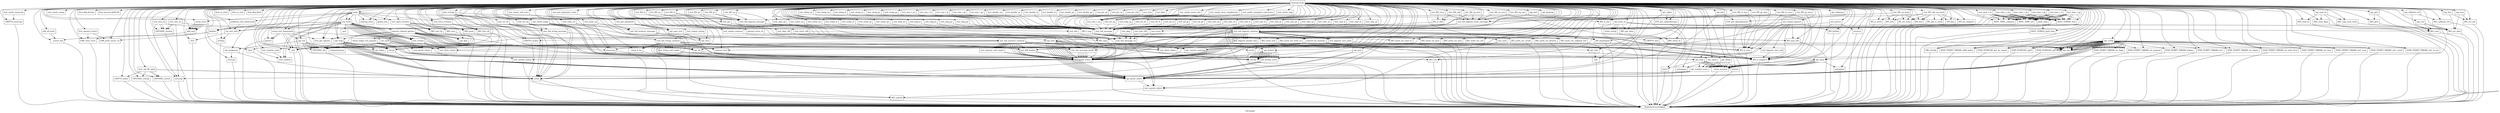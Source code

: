 digraph "Call graph" {
	label="Call graph";

	Node0x55c2e5351910 [shape=record,label="{external node}"];
	Node0x55c2e5351910 -> Node0x55c2e53a5f70;
	Node0x55c2e5351910 -> Node0x55c2e53cd000;
	Node0x55c2e5351910 -> Node0x55c2e53cd0a0;
	Node0x55c2e5351910 -> Node0x55c2e53cd140;
	Node0x55c2e5351910 -> Node0x55c2e53cd220;
	Node0x55c2e5351910 -> Node0x55c2e53cd300;
	Node0x55c2e5351910 -> Node0x55c2e53cd370;
	Node0x55c2e5351910 -> Node0x55c2e53cd420;
	Node0x55c2e5351910 -> Node0x55c2e53cd490;
	Node0x55c2e5351910 -> Node0x55c2e53cd560;
	Node0x55c2e5351910 -> Node0x55c2e53cd5d0;
	Node0x55c2e5351910 -> Node0x55c2e536e0b0;
	Node0x55c2e5351910 -> Node0x55c2e536caa0;
	Node0x55c2e5351910 -> Node0x55c2e536cb70;
	Node0x55c2e5351910 -> Node0x55c2e536cc10;
	Node0x55c2e5351910 -> Node0x55c2e536cc80;
	Node0x55c2e5351910 -> Node0x55c2e536ccf0;
	Node0x55c2e5351910 -> Node0x55c2e536cd20;
	Node0x55c2e5351910 -> Node0x55c2e536cf80;
	Node0x55c2e5351910 -> Node0x55c2e536d130;
	Node0x55c2e5351910 -> Node0x55c2e5345d90;
	Node0x55c2e5351910 -> Node0x55c2e5345e30;
	Node0x55c2e5351910 -> Node0x55c2e5345ed0;
	Node0x55c2e5351910 -> Node0x55c2e5345f70;
	Node0x55c2e5351910 -> Node0x55c2e55d9f60;
	Node0x55c2e5351910 -> Node0x55c2e55da000;
	Node0x55c2e5351910 -> Node0x55c2e55da0a0;
	Node0x55c2e5351910 -> Node0x55c2e55da110;
	Node0x55c2e5351910 -> Node0x55c2e55da2b0;
	Node0x55c2e5351910 -> Node0x55c2e55da180;
	Node0x55c2e5351910 -> Node0x55c2e55da350;
	Node0x55c2e5351910 -> Node0x55c2e55da3c0;
	Node0x55c2e5351910 -> Node0x55c2e55da460;
	Node0x55c2e5351910 -> Node0x55c2e55da510;
	Node0x55c2e5351910 -> Node0x55c2e55da720;
	Node0x55c2e5351910 -> Node0x55c2e55da750;
	Node0x55c2e5351910 -> Node0x55c2e55da800;
	Node0x55c2e5351910 -> Node0x55c2e55da980;
	Node0x55c2e5351910 -> Node0x55c2e55daa80;
	Node0x55c2e5351910 -> Node0x55c2e55dadf0;
	Node0x55c2e5351910 -> Node0x55c2e5391c50;
	Node0x55c2e5351910 -> Node0x55c2e5391d60;
	Node0x55c2e5351910 -> Node0x55c2e55dad50;
	Node0x55c2e5351910 -> Node0x55c2e5391d90;
	Node0x55c2e5351910 -> Node0x55c2e536cfb0;
	Node0x55c2e5351910 -> Node0x55c2e55da1b0;
	Node0x55c2e5351910 -> Node0x55c2e5346010;
	Node0x55c2e5351910 -> Node0x55c2e536d0d0;
	Node0x55c2e5351910 -> Node0x55c2e55dab20;
	Node0x55c2e5351910 -> Node0x55c2e536ce40;
	Node0x55c2e5351910 -> Node0x55c2e5391f70;
	Node0x55c2e5351910 -> Node0x55c2e5391fa0;
	Node0x55c2e5351910 -> Node0x55c2e5392140;
	Node0x55c2e5351910 -> Node0x55c2e5392220;
	Node0x55c2e5351910 -> Node0x55c2e5392250;
	Node0x55c2e5351910 -> Node0x55c2e53922c0;
	Node0x55c2e5351910 -> Node0x55c2e55dc210;
	Node0x55c2e5351910 -> Node0x55c2e55dc2b0;
	Node0x55c2e5351910 -> Node0x55c2e55dc430;
	Node0x55c2e5351910 -> Node0x55c2e55dc460;
	Node0x55c2e5351910 -> Node0x55c2e55dc5d0;
	Node0x55c2e5351910 -> Node0x55c2e55dc600;
	Node0x55c2e5351910 -> Node0x55c2e53cd1f0;
	Node0x55c2e5351910 -> Node0x55c2e55dc7d0;
	Node0x55c2e5351910 -> Node0x55c2e55dc870;
	Node0x55c2e5351910 -> Node0x55c2e5391390;
	Node0x55c2e5351910 -> Node0x55c2e5391430;
	Node0x55c2e5351910 -> Node0x55c2e53914d0;
	Node0x55c2e5351910 -> Node0x55c2e5391570;
	Node0x55c2e5351910 -> Node0x55c2e5391610;
	Node0x55c2e5351910 -> Node0x55c2e53916b0;
	Node0x55c2e5351910 -> Node0x55c2e5391750;
	Node0x55c2e5351910 -> Node0x55c2e53917f0;
	Node0x55c2e5351910 -> Node0x55c2e5391890;
	Node0x55c2e5351910 -> Node0x55c2e5391930;
	Node0x55c2e5351910 -> Node0x55c2e53919d0;
	Node0x55c2e5351910 -> Node0x55c2e5391a70;
	Node0x55c2e5351910 -> Node0x55c2e55dc8a0;
	Node0x55c2e5351910 -> Node0x55c2e55dc940;
	Node0x55c2e5351910 -> Node0x55c2e55dc9e0;
	Node0x55c2e5351910 -> Node0x55c2e55dca80;
	Node0x55c2e5351910 -> Node0x55c2e55dcb20;
	Node0x55c2e5351910 -> Node0x55c2e55dcbc0;
	Node0x55c2e5351910 -> Node0x55c2e55dcc60;
	Node0x55c2e5351910 -> Node0x55c2e55dcd00;
	Node0x55c2e5351910 -> Node0x55c2e55dcda0;
	Node0x55c2e5351910 -> Node0x55c2e53cd290;
	Node0x55c2e5351910 -> Node0x55c2e55dce70;
	Node0x55c2e5351910 -> Node0x55c2e55dcf10;
	Node0x55c2e5351910 -> Node0x55c2e55dcfb0;
	Node0x55c2e5351910 -> Node0x55c2e55dd050;
	Node0x55c2e5351910 -> Node0x55c2e55dd0f0;
	Node0x55c2e5351910 -> Node0x55c2e55dd190;
	Node0x55c2e5351910 -> Node0x55c2e55dd230;
	Node0x55c2e5351910 -> Node0x55c2e55dd2d0;
	Node0x55c2e5351910 -> Node0x55c2e55dd370;
	Node0x55c2e5351910 -> Node0x55c2e53abe50;
	Node0x55c2e5351910 -> Node0x55c2e53abef0;
	Node0x55c2e5351910 -> Node0x55c2e53cd110;
	Node0x55c2e5351910 -> Node0x55c2e53abfc0;
	Node0x55c2e5351910 -> Node0x55c2e53ac060;
	Node0x55c2e5351910 -> Node0x55c2e53ac100;
	Node0x55c2e5351910 -> Node0x55c2e53ac1a0;
	Node0x55c2e5351910 -> Node0x55c2e53ac240;
	Node0x55c2e5351910 -> Node0x55c2e53ac2e0;
	Node0x55c2e5351910 -> Node0x55c2e53ac380;
	Node0x55c2e5351910 -> Node0x55c2e53ac420;
	Node0x55c2e5351910 -> Node0x55c2e53ac4c0;
	Node0x55c2e5351910 -> Node0x55c2e53ac560;
	Node0x55c2e5351910 -> Node0x55c2e53ac600;
	Node0x55c2e5351910 -> Node0x55c2e53ac6a0;
	Node0x55c2e5351910 -> Node0x55c2e53ac740;
	Node0x55c2e5351910 -> Node0x55c2e53ac7e0;
	Node0x55c2e5351910 -> Node0x55c2e55da3f0;
	Node0x55c2e5351910 -> Node0x55c2e53ac8b0;
	Node0x55c2e5351910 -> Node0x55c2e53ac950;
	Node0x55c2e5351910 -> Node0x55c2e53ac9f0;
	Node0x55c2e5351910 -> Node0x55c2e53acbb0;
	Node0x55c2e5351910 -> Node0x55c2e53acbe0;
	Node0x55c2e5351910 -> Node0x55c2e53acd20;
	Node0x55c2e5351910 -> Node0x55c2e53acdc0;
	Node0x55c2e5351910 -> Node0x55c2e53acef0;
	Node0x55c2e5351910 -> Node0x55c2e536b500;
	Node0x55c2e5351910 -> Node0x55c2e53acf20;
	Node0x55c2e5351910 -> Node0x55c2e53ad100;
	Node0x55c2e5351910 -> Node0x55c2e53ad130;
	Node0x55c2e5351910 -> Node0x55c2e53ad230;
	Node0x55c2e5351910 -> Node0x55c2e53ad390;
	Node0x55c2e5351910 -> Node0x55c2e53ad400;
	Node0x55c2e5351910 -> Node0x55c2e53aae10;
	Node0x55c2e5351910 -> Node0x55c2e53aae40;
	Node0x55c2e5351910 -> Node0x55c2e53aaf00;
	Node0x55c2e5351910 -> Node0x55c2e53aafc0;
	Node0x55c2e5351910 -> Node0x55c2e53ab0c0;
	Node0x55c2e5351910 -> Node0x55c2e53ab240;
	Node0x55c2e5351910 -> Node0x55c2e53ab270;
	Node0x55c2e5351910 -> Node0x55c2e53ab2e0;
	Node0x55c2e5351910 -> Node0x55c2e53ab430;
	Node0x55c2e5351910 -> Node0x55c2e53ab4a0;
	Node0x55c2e5351910 -> Node0x55c2e53ab5f0;
	Node0x55c2e5351910 -> Node0x55c2e53ab660;
	Node0x55c2e5351910 -> Node0x55c2e53ab7f0;
	Node0x55c2e5351910 -> Node0x55c2e53ab890;
	Node0x55c2e5351910 -> Node0x55c2e53ab900;
	Node0x55c2e5351910 -> Node0x55c2e53ab9f0;
	Node0x55c2e5351910 -> Node0x55c2e53aba20;
	Node0x55c2e5351910 -> Node0x55c2e53abb20;
	Node0x55c2e5351910 -> Node0x55c2e53abbc0;
	Node0x55c2e5351910 -> Node0x55c2e53abb50;
	Node0x55c2e5351910 -> Node0x55c2e53abd50;
	Node0x55c2e5351910 -> Node0x55c2e53ad730;
	Node0x55c2e5351910 -> Node0x55c2e53ad7a0;
	Node0x55c2e5351910 -> Node0x55c2e53ad7d0;
	Node0x55c2e5351910 -> Node0x55c2e53ad880;
	Node0x55c2e5351910 -> Node0x55c2e53ada90;
	Node0x55c2e5351910 -> Node0x55c2e53adb00;
	Node0x55c2e5351910 -> Node0x55c2e53adb30;
	Node0x55c2e5351910 -> Node0x55c2e53add60;
	Node0x55c2e5351910 -> Node0x55c2e53ade30;
	Node0x55c2e5351910 -> Node0x55c2e53adf30;
	Node0x55c2e5351910 -> Node0x55c2e53adf60;
	Node0x55c2e5351910 -> Node0x55c2e53ae0e0;
	Node0x55c2e5351910 -> Node0x55c2e53ae260;
	Node0x55c2e5351910 -> Node0x55c2e53ae3e0;
	Node0x55c2e5351910 -> Node0x55c2e53ae560;
	Node0x55c2e5351910 -> Node0x55c2e53ae750;
	Node0x55c2e5351910 -> Node0x55c2e53ae7c0;
	Node0x55c2e5351910 -> Node0x55c2e536ceb0;
	Node0x55c2e5351910 -> Node0x55c2e5346670;
	Node0x55c2e5351910 -> Node0x55c2e53ae7f0;
	Node0x55c2e5351910 -> Node0x55c2e53ae9c0;
	Node0x55c2e5351910 -> Node0x55c2e53aea30;
	Node0x55c2e5351910 -> Node0x55c2e53aeb30;
	Node0x55c2e5351910 -> Node0x55c2e53aebd0;
	Node0x55c2e5351910 -> Node0x55c2e53aec40;
	Node0x55c2e5351910 -> Node0x55c2e53aed30;
	Node0x55c2e5351910 -> Node0x55c2e53468a0;
	Node0x55c2e5351910 -> Node0x55c2e53aed60;
	Node0x55c2e5351910 -> Node0x55c2e53f7920;
	Node0x55c2e5351910 -> Node0x55c2e53f7b10;
	Node0x55c2e5351910 -> Node0x55c2e53f7b80;
	Node0x55c2e5351910 -> Node0x55c2e53f7e00;
	Node0x55c2e5351910 -> Node0x55c2e53f7e30;
	Node0x55c2e5351910 -> Node0x55c2e53f8020;
	Node0x55c2e5351910 -> Node0x55c2e53f8050;
	Node0x55c2e5351910 -> Node0x55c2e53f8240;
	Node0x55c2e5351910 -> Node0x55c2e5346830;
	Node0x55c2e5351910 -> Node0x55c2e53f8270;
	Node0x55c2e5351910 -> Node0x55c2e53f8430;
	Node0x55c2e5351910 -> Node0x55c2e53f84a0;
	Node0x55c2e5351910 -> Node0x55c2e53f8510;
	Node0x55c2e5351910 -> Node0x55c2e53f8580;
	Node0x55c2e5351910 -> Node0x55c2e53f85f0;
	Node0x55c2e5351910 -> Node0x55c2e53f8a70;
	Node0x55c2e5351910 -> Node0x55c2e53f8ae0;
	Node0x55c2e5351910 -> Node0x55c2e53f8b50;
	Node0x55c2e5351910 -> Node0x55c2e53f8bc0;
	Node0x55c2e5351910 -> Node0x55c2e53f8c30;
	Node0x55c2e5351910 -> Node0x55c2e53f94b0;
	Node0x55c2e5351910 -> Node0x55c2e53f9520;
	Node0x55c2e5351910 -> Node0x55c2e53f9590;
	Node0x55c2e5351910 -> Node0x55c2e53f9600;
	Node0x55c2e5351910 -> Node0x55c2e5346710;
	Node0x55c2e5351910 -> Node0x55c2e53f9970;
	Node0x55c2e5351910 -> Node0x55c2e53f9900;
	Node0x55c2e5351910 -> Node0x55c2e53f9a50;
	Node0x55c2e5351910 -> Node0x55c2e53467c0;
	Node0x55c2e5351910 -> Node0x55c2e53f9b20;
	Node0x55c2e5351910 -> Node0x55c2e5391cc0;
	Node0x55c2e5351910 -> Node0x55c2e5391bb0;
	Node0x55c2e5351910 -> Node0x55c2e53466a0;
	Node0x55c2e5351910 -> Node0x55c2e55daaf0;
	Node0x55c2e5351910 -> Node0x55c2e53f9b80;
	Node0x55c2e5351910 -> Node0x55c2e53f9d10;
	Node0x55c2e5351910 -> Node0x55c2e53f9d80;
	Node0x55c2e5351910 -> Node0x55c2e55dadc0;
	Node0x55c2e5351910 -> Node0x55c2e53f9e80;
	Node0x55c2e5351910 -> Node0x55c2e55d9e40;
	Node0x55c2e5351910 -> Node0x55c2e53f9f20;
	Node0x55c2e5351910 -> Node0x55c2e5391e40;
	Node0x55c2e5351910 -> Node0x55c2e536d060;
	Node0x55c2e5351910 -> Node0x55c2e53fa020;
	Node0x55c2e5351910 -> Node0x55c2e55d9eb0;
	Node0x55c2e5351910 -> Node0x55c2e53fa120;
	Node0x55c2e5351910 -> Node0x55c2e53aca20;
	Node0x55c2e5351910 -> Node0x55c2e53fa4c0;
	Node0x55c2e5351910 -> Node0x55c2e53fa9c0;
	Node0x55c2e5351910 -> Node0x55c2e53ad2d0;
	Node0x55c2e5351910 -> Node0x55c2e53fab50;
	Node0x55c2e5351910 -> Node0x55c2e53facc0;
	Node0x55c2e5351910 -> Node0x55c2e53fb1b0;
	Node0x55c2e5351910 -> Node0x55c2e53ad4a0;
	Node0x55c2e5351910 -> Node0x55c2e53fb400;
	Node0x55c2e5351910 -> Node0x55c2e53fb470;
	Node0x55c2e5351910 -> Node0x55c2e53ad090;
	Node0x55c2e5351910 -> Node0x55c2e53fb6e0;
	Node0x55c2e5351910 -> Node0x55c2e55dab90;
	Node0x55c2e5351910 -> Node0x55c2e53f9c60;
	Node0x55c2e5351910 -> Node0x55c2e53fb880;
	Node0x55c2e5351910 -> Node0x55c2e5362ff0;
	Node0x55c2e5351910 -> Node0x55c2e5362c20;
	Node0x55c2e5351910 -> Node0x55c2e5363250;
	Node0x55c2e5351910 -> Node0x55c2e53fb8b0;
	Node0x55c2e5351910 -> Node0x55c2e5363440;
	Node0x55c2e5351910 -> Node0x55c2e5362d20;
	Node0x55c2e5351910 -> Node0x55c2e53634e0;
	Node0x55c2e5351910 -> Node0x55c2e5362d90;
	Node0x55c2e5351910 -> Node0x55c2e5363640;
	Node0x55c2e5351910 -> Node0x55c2e5362e00;
	Node0x55c2e5351910 -> Node0x55c2e53637c0;
	Node0x55c2e5351910 -> Node0x55c2e5362e70;
	Node0x55c2e5351910 -> Node0x55c2e53638d0;
	Node0x55c2e5351910 -> Node0x55c2e5362ee0;
	Node0x55c2e5351910 -> Node0x55c2e53639c0;
	Node0x55c2e5351910 -> Node0x55c2e5362f50;
	Node0x55c2e5351910 -> Node0x55c2e5363060;
	Node0x55c2e5351910 -> Node0x55c2e5363a60;
	Node0x55c2e5351910 -> Node0x55c2e5363090;
	Node0x55c2e5351910 -> Node0x55c2e5363860;
	Node0x55c2e5351910 -> Node0x55c2e5363580;
	Node0x55c2e5351910 -> Node0x55c2e53632f0;
	Node0x55c2e5351910 -> Node0x55c2e5363280;
	Node0x55c2e5351910 -> Node0x55c2e53633a0;
	Node0x55c2e5351910 -> Node0x55c2e5363100;
	Node0x55c2e5351910 -> Node0x55c2e5360cd0;
	Node0x55c2e53cd000 [shape=record,label="{test_sanity_null_zero}"];
	Node0x55c2e53cd000 -> Node0x55c2e536b500;
	Node0x55c2e53a5f70 [shape=record,label="{setup_tests}"];
	Node0x55c2e53a5f70 -> Node0x55c2e536e0b0;
	Node0x55c2e53a5f70 -> Node0x55c2e536e0b0;
	Node0x55c2e53a5f70 -> Node0x55c2e536e0b0;
	Node0x55c2e53a5f70 -> Node0x55c2e536e0b0;
	Node0x55c2e53a5f70 -> Node0x55c2e536e0b0;
	Node0x55c2e53a5f70 -> Node0x55c2e536e0b0;
	Node0x55c2e53a5f70 -> Node0x55c2e536e0b0;
	Node0x55c2e53cd0a0 [shape=record,label="{test_sanity_enum_size}"];
	Node0x55c2e53cd0a0 -> Node0x55c2e53cd110;
	Node0x55c2e53cd0a0 -> Node0x55c2e53cd110;
	Node0x55c2e53cd0a0 -> Node0x55c2e53cd110;
	Node0x55c2e53cd140 [shape=record,label="{test_sanity_twos_complement}"];
	Node0x55c2e53cd140 -> Node0x55c2e53cd1f0;
	Node0x55c2e53cd140 -> Node0x55c2e53cd290;
	Node0x55c2e536cc10 [shape=record,label="{subtest_level}"];
	Node0x55c2e536cc80 [shape=record,label="{setup_test_framework}"];
	Node0x55c2e536cc80 -> Node0x55c2e536ccf0;
	Node0x55c2e536cc80 -> Node0x55c2e536ccf0;
	Node0x55c2e536cc80 -> Node0x55c2e536cd20;
	Node0x55c2e536cc80 -> Node0x55c2e536cd20;
	Node0x55c2e536cc80 -> Node0x55c2e536cdd0;
	Node0x55c2e536cc80 -> Node0x55c2e536ce40;
	Node0x55c2e536cc80 -> Node0x55c2e536ceb0;
	Node0x55c2e536ccf0 [shape=record,label="{getenv}"];
	Node0x55c2e536ccf0 -> Node0x55c2e55dd8a0;
	Node0x55c2e536cd20 [shape=record,label="{atoi}"];
	Node0x55c2e536cd20 -> Node0x55c2e55dd8a0;
	Node0x55c2e536cdd0 [shape=record,label="{set_seed}"];
	Node0x55c2e536cdd0 -> Node0x55c2e536cf80;
	Node0x55c2e536cdd0 -> Node0x55c2e536cc10;
	Node0x55c2e536cdd0 -> Node0x55c2e536cfb0;
	Node0x55c2e536cdd0 -> Node0x55c2e536d060;
	Node0x55c2e536cdd0 -> Node0x55c2e536d0d0;
	Node0x55c2e536cf80 [shape=record,label="{time}"];
	Node0x55c2e536cf80 -> Node0x55c2e55dd8a0;
	Node0x55c2e536d130 [shape=record,label="{pulldown_test_framework}"];
	Node0x55c2e536d130 -> Node0x55c2e5345d90;
	Node0x55c2e5345d90 [shape=record,label="{set_test_title}"];
	Node0x55c2e5345d90 -> Node0x55c2e5345e30;
	Node0x55c2e5345d90 -> Node0x55c2e5345ed0;
	Node0x55c2e5345e30 [shape=record,label="{free}"];
	Node0x55c2e5345e30 -> Node0x55c2e55dd8a0;
	Node0x55c2e53ad230 [shape=record,label="{BN_cmp}"];
	Node0x55c2e53ad230 -> Node0x55c2e55dd8a0;
	Node0x55c2e53ad390 [shape=record,label="{test_BN_eq_zero}"];
	Node0x55c2e53ad390 -> Node0x55c2e53ad400;
	Node0x55c2e53ad390 -> Node0x55c2e53ad4a0;
	Node0x55c2e53ad400 [shape=record,label="{BN_is_zero}"];
	Node0x55c2e53ad400 -> Node0x55c2e55dd8a0;
	Node0x55c2e53aae10 [shape=record,label="{test_BN_ne}"];
	Node0x55c2e53aae10 -> Node0x55c2e53ad230;
	Node0x55c2e53aae10 -> Node0x55c2e53ad2d0;
	Node0x55c2e53aae40 [shape=record,label="{test_BN_ne_zero}"];
	Node0x55c2e53aae40 -> Node0x55c2e53ad400;
	Node0x55c2e53aae40 -> Node0x55c2e53ad4a0;
	Node0x55c2e53aaf00 [shape=record,label="{test_BN_gt}"];
	Node0x55c2e53aaf00 -> Node0x55c2e53ad230;
	Node0x55c2e53aaf00 -> Node0x55c2e53ad2d0;
	Node0x55c2e53aafc0 [shape=record,label="{test_BN_gt_zero}"];
	Node0x55c2e53aafc0 -> Node0x55c2e53ab0c0;
	Node0x55c2e53aafc0 -> Node0x55c2e53ad400;
	Node0x55c2e53aafc0 -> Node0x55c2e53ad4a0;
	Node0x55c2e53ab0c0 [shape=record,label="{BN_is_negative}"];
	Node0x55c2e53ab0c0 -> Node0x55c2e55dd8a0;
	Node0x55c2e53ab240 [shape=record,label="{test_BN_ge}"];
	Node0x55c2e53ab240 -> Node0x55c2e53ad230;
	Node0x55c2e53ab240 -> Node0x55c2e53ad2d0;
	Node0x55c2e53ad090 [shape=record,label="{test_fail_memory_message}"];
	Node0x55c2e53ad090 -> Node0x55c2e53fb6b0;
	Node0x55c2e53ad090 -> Node0x55c2e55da1b0;
	Node0x55c2e53fb6b0 [shape=record,label="{test_fail_memory_common}"];
	Node0x55c2e53fb6b0 -> Node0x55c2e5391f70;
	Node0x55c2e53fb6b0 -> Node0x55c2e53fb750;
	Node0x55c2e53fb6b0 -> Node0x55c2e53fa340;
	Node0x55c2e53fb6b0 -> Node0x55c2e53fb750;
	Node0x55c2e53fb6b0 -> Node0x55c2e53fb750;
	Node0x55c2e53fb6b0 -> Node0x55c2e53acf20;
	Node0x55c2e53fb6b0 -> Node0x55c2e53fa340;
	Node0x55c2e53fb6b0 -> Node0x55c2e53fb350;
	Node0x55c2e53fb6b0 -> Node0x55c2e53fb350;
	Node0x55c2e53fb6b0 -> Node0x55c2e55da1b0;
	Node0x55c2e53fb6b0 -> Node0x55c2e53fb750;
	Node0x55c2e53fb6b0 -> Node0x55c2e55da1b0;
	Node0x55c2e53fb6b0 -> Node0x55c2e53fb750;
	Node0x55c2e53fb6b0 -> Node0x55c2e55da1b0;
	Node0x55c2e53fb6b0 -> Node0x55c2e55da1b0;
	Node0x55c2e53fb6b0 -> Node0x55c2e55d9eb0;
	Node0x55c2e53fb750 [shape=record,label="{test_memory_null_empty}"];
	Node0x55c2e53fb750 -> Node0x55c2e55da1b0;
	Node0x55c2e53fb750 -> Node0x55c2e55da1b0;
	Node0x55c2e53fb6e0 [shape=record,label="{test_output_memory}"];
	Node0x55c2e53fb6e0 -> Node0x55c2e53fb6b0;
	Node0x55c2e55dab90 [shape=record,label="{global_init}"];
	Node0x55c2e53f9c60 [shape=record,label="{BIO_f_tap}"];
	Node0x55c2e53f9c60 -> Node0x55c2e53fb880;
	Node0x55c2e53f9c60 -> Node0x55c2e5362c20;
	Node0x55c2e53f9c60 -> Node0x55c2e53fb8b0;
	Node0x55c2e53f9c60 -> Node0x55c2e5362d20;
	Node0x55c2e53f9c60 -> Node0x55c2e5362d90;
	Node0x55c2e53f9c60 -> Node0x55c2e5362e00;
	Node0x55c2e53f9c60 -> Node0x55c2e5362e70;
	Node0x55c2e53f9c60 -> Node0x55c2e5362ee0;
	Node0x55c2e53f9c60 -> Node0x55c2e5362f50;
	Node0x55c2e53fb880 [shape=record,label="{BIO_meth_new}"];
	Node0x55c2e53fb880 -> Node0x55c2e55dd8a0;
	Node0x55c2e5362ff0 [shape=record,label="{tap_write_ex}"];
	Node0x55c2e5362ff0 -> Node0x55c2e5363060;
	Node0x55c2e5362ff0 -> Node0x55c2e5363100;
	Node0x55c2e5362ff0 -> Node0x55c2e5363090;
	Node0x55c2e5362ff0 -> Node0x55c2e536cc10;
	Node0x55c2e5362ff0 -> Node0x55c2e53631b0;
	Node0x55c2e5362ff0 -> Node0x55c2e53631b0;
	Node0x55c2e5362ff0 -> Node0x55c2e53631b0;
	Node0x55c2e5362ff0 -> Node0x55c2e5363090;
	Node0x55c2e5362c20 [shape=record,label="{BIO_meth_set_write_ex}"];
	Node0x55c2e5362c20 -> Node0x55c2e55dd8a0;
	Node0x55c2e5363250 [shape=record,label="{tap_read_ex}"];
	Node0x55c2e5363250 -> Node0x55c2e5363060;
	Node0x55c2e5363250 -> Node0x55c2e53632f0;
	Node0x55c2e5363250 -> Node0x55c2e5363280;
	Node0x55c2e5363250 -> Node0x55c2e53633a0;
	Node0x55c2e53fb8b0 [shape=record,label="{BIO_meth_set_read_ex}"];
	Node0x55c2e53fb8b0 -> Node0x55c2e55dd8a0;
	Node0x55c2e5363440 [shape=record,label="{tap_puts}"];
	Node0x55c2e5363440 -> Node0x55c2e55da3c0;
	Node0x55c2e5363440 -> Node0x55c2e5362ff0;
	Node0x55c2e5362d20 [shape=record,label="{BIO_meth_set_puts}"];
	Node0x55c2e5362d20 -> Node0x55c2e55dd8a0;
	Node0x55c2e53634e0 [shape=record,label="{tap_gets}"];
	Node0x55c2e53634e0 -> Node0x55c2e5363060;
	Node0x55c2e53634e0 -> Node0x55c2e5363580;
	Node0x55c2e5362d90 [shape=record,label="{BIO_meth_set_gets}"];
	Node0x55c2e5362d90 -> Node0x55c2e55dd8a0;
	Node0x55c2e5363640 [shape=record,label="{tap_ctrl}"];
	Node0x55c2e5363640 -> Node0x55c2e5363060;
	Node0x55c2e5363640 -> Node0x55c2e5363090;
	Node0x55c2e5363640 -> Node0x55c2e53fa020;
	Node0x55c2e5362e00 [shape=record,label="{BIO_meth_set_ctrl}"];
	Node0x55c2e5362e00 -> Node0x55c2e55dd8a0;
	Node0x55c2e53cd220 [shape=record,label="{test_sanity_sign}"];
	Node0x55c2e53cd220 -> Node0x55c2e53cd1f0;
	Node0x55c2e53cd220 -> Node0x55c2e53cd290;
	Node0x55c2e53cd300 [shape=record,label="{test_sanity_unsigned_conversion}"];
	Node0x55c2e53cd300 -> Node0x55c2e53cd1f0;
	Node0x55c2e53cd300 -> Node0x55c2e53cd290;
	Node0x55c2e53cd370 [shape=record,label="{test_sanity_range}"];
	Node0x55c2e53cd420 [shape=record,label="{test_sanity_memcmp}"];
	Node0x55c2e53cd420 -> Node0x55c2e53cd490;
	Node0x55c2e53cd490 [shape=record,label="{CRYPTO_memcmp}"];
	Node0x55c2e53cd490 -> Node0x55c2e55dd8a0;
	Node0x55c2e53cd560 [shape=record,label="{llvm.dbg.declare}"];
	Node0x55c2e53cd5d0 [shape=record,label="{llvm.memset.p0i8.i64}"];
	Node0x55c2e536e0b0 [shape=record,label="{add_test}"];
	Node0x55c2e536e0b0 -> Node0x55c2e536caa0;
	Node0x55c2e5346110 [shape=record,label="{test_verdict}"];
	Node0x55c2e5346110 -> Node0x55c2e536d060;
	Node0x55c2e5346110 -> Node0x55c2e55d9eb0;
	Node0x55c2e5346110 -> Node0x55c2e536cfb0;
	Node0x55c2e5346110 -> Node0x55c2e55d9e40;
	Node0x55c2e5346110 -> Node0x55c2e536cfb0;
	Node0x55c2e5346110 -> Node0x55c2e536cfb0;
	Node0x55c2e5346110 -> Node0x55c2e536d060;
	Node0x55c2e536caa0 [shape=record,label="{__assert_fail}"];
	Node0x55c2e536caa0 -> Node0x55c2e55dd8a0;
	Node0x55c2e536cb70 [shape=record,label="{add_all_tests}"];
	Node0x55c2e536cb70 -> Node0x55c2e536caa0;
	Node0x55c2e53ac100 [shape=record,label="{test_size_t_le}"];
	Node0x55c2e53ac100 -> Node0x55c2e55dc670;
	Node0x55c2e53ac1a0 [shape=record,label="{test_size_t_gt}"];
	Node0x55c2e53ac1a0 -> Node0x55c2e55dc670;
	Node0x55c2e53ac240 [shape=record,label="{test_size_t_ge}"];
	Node0x55c2e53ac240 -> Node0x55c2e55dc670;
	Node0x55c2e53ac2e0 [shape=record,label="{test_double_eq}"];
	Node0x55c2e53ac2e0 -> Node0x55c2e55dc670;
	Node0x55c2e53ac380 [shape=record,label="{test_double_ne}"];
	Node0x55c2e53ac380 -> Node0x55c2e55dc670;
	Node0x55c2e53ac420 [shape=record,label="{test_double_lt}"];
	Node0x55c2e53ac420 -> Node0x55c2e55dc670;
	Node0x55c2e53ac4c0 [shape=record,label="{test_double_le}"];
	Node0x55c2e53ac4c0 -> Node0x55c2e55dc670;
	Node0x55c2e53ac560 [shape=record,label="{test_double_gt}"];
	Node0x55c2e53ac560 -> Node0x55c2e55dc670;
	Node0x55c2e53ac600 [shape=record,label="{test_double_ge}"];
	Node0x55c2e53ac600 -> Node0x55c2e55dc670;
	Node0x55c2e53ac6a0 [shape=record,label="{test_ptr_eq}"];
	Node0x55c2e53ac6a0 -> Node0x55c2e55dc670;
	Node0x55c2e53ac740 [shape=record,label="{test_ptr_ne}"];
	Node0x55c2e53ac740 -> Node0x55c2e55dc670;
	Node0x55c2e53ac7e0 [shape=record,label="{test_ptr_null}"];
	Node0x55c2e53ac7e0 -> Node0x55c2e55dc670;
	Node0x55c2e55da3f0 [shape=record,label="{test_ptr}"];
	Node0x55c2e55da3f0 -> Node0x55c2e55dc670;
	Node0x55c2e53ac8b0 [shape=record,label="{test_true}"];
	Node0x55c2e53ac8b0 -> Node0x55c2e55dc670;
	Node0x55c2e53ac950 [shape=record,label="{test_false}"];
	Node0x55c2e53ac950 -> Node0x55c2e55dc670;
	Node0x55c2e53ac9f0 [shape=record,label="{test_str_eq}"];
	Node0x55c2e53ac9f0 -> Node0x55c2e55da180;
	Node0x55c2e53ac9f0 -> Node0x55c2e55da3c0;
	Node0x55c2e53ac9f0 -> Node0x55c2e55da3c0;
	Node0x55c2e53ac9f0 -> Node0x55c2e53aca20;
	Node0x55c2e53acbb0 [shape=record,label="{test_str_ne}"];
	Node0x55c2e53acbb0 -> Node0x55c2e55da180;
	Node0x55c2e53acbb0 -> Node0x55c2e55da3c0;
	Node0x55c2e53acbb0 -> Node0x55c2e55da3c0;
	Node0x55c2e53acbb0 -> Node0x55c2e53aca20;
	Node0x55c2e53fa340 [shape=record,label="{test_diff_header}"];
	Node0x55c2e53fa340 -> Node0x55c2e55da1b0;
	Node0x55c2e53fa340 -> Node0x55c2e55da1b0;
	Node0x55c2e53fa4c0 [shape=record,label="{__ctype_b_loc}"];
	Node0x55c2e53fa4c0 -> Node0x55c2e55dd8a0;
	Node0x55c2e53fa9c0 [shape=record,label="{test_output_string}"];
	Node0x55c2e53fa9c0 -> Node0x55c2e53fa1c0;
	Node0x55c2e53ad2d0 [shape=record,label="{test_fail_bignum_message}"];
	Node0x55c2e53ad2d0 -> Node0x55c2e53faa60;
	Node0x55c2e53ad2d0 -> Node0x55c2e55da1b0;
	Node0x55c2e53faa60 [shape=record,label="{test_fail_bignum_common}"];
	Node0x55c2e53faa60 -> Node0x55c2e5391f70;
	Node0x55c2e53faa60 -> Node0x55c2e53fab50;
	Node0x55c2e53faa60 -> Node0x55c2e53ab0c0;
	Node0x55c2e53faa60 -> Node0x55c2e53fab50;
	Node0x55c2e53faa60 -> Node0x55c2e53ab0c0;
	Node0x55c2e53faa60 -> Node0x55c2e53faa90;
	Node0x55c2e53faa60 -> Node0x55c2e53fac50;
	Node0x55c2e53faa60 -> Node0x55c2e53fa340;
	Node0x55c2e53faa60 -> Node0x55c2e53faa90;
	Node0x55c2e53faa60 -> Node0x55c2e53fac50;
	Node0x55c2e53faa60 -> Node0x55c2e53fac50;
	Node0x55c2e53faa60 -> Node0x55c2e53ad230;
	Node0x55c2e53faa60 -> Node0x55c2e53fa340;
	Node0x55c2e53faa60 -> Node0x55c2e53faa90;
	Node0x55c2e53faa60 -> Node0x55c2e55da460;
	Node0x55c2e53faa60 -> Node0x55c2e55da1b0;
	Node0x55c2e53faa60 -> Node0x55c2e53facc0;
	Node0x55c2e53faa60 -> Node0x55c2e53facc0;
	Node0x55c2e53faa60 -> Node0x55c2e53fb140;
	Node0x55c2e53faa60 -> Node0x55c2e53fb140;
	Node0x55c2e53faa60 -> Node0x55c2e55da1b0;
	Node0x55c2e53faa60 -> Node0x55c2e55da1b0;
	Node0x55c2e53faa60 -> Node0x55c2e55da1b0;
	Node0x55c2e53faa60 -> Node0x55c2e55da1b0;
	Node0x55c2e53faa60 -> Node0x55c2e55da1b0;
	Node0x55c2e53faa60 -> Node0x55c2e55da1b0;
	Node0x55c2e53faa60 -> Node0x55c2e55d9eb0;
	Node0x55c2e53faa60 -> Node0x55c2e53fb1b0;
	Node0x55c2e53fab50 [shape=record,label="{BN_num_bits}"];
	Node0x55c2e53fab50 -> Node0x55c2e55dd8a0;
	Node0x55c2e53faa90 [shape=record,label="{test_bignum_header_line}"];
	Node0x55c2e53faa90 -> Node0x55c2e55da1b0;
	Node0x55c2e53fac50 [shape=record,label="{test_bignum_zero_print}"];
	Node0x55c2e53fac50 -> Node0x55c2e53fb280;
	Node0x55c2e53fac50 -> Node0x55c2e55da1b0;
	Node0x55c2e53facc0 [shape=record,label="{BN_bn2binpad}"];
	Node0x55c2e53facc0 -> Node0x55c2e55dd8a0;
	Node0x55c2e53fb140 [shape=record,label="{convert_bn_memory}"];
	Node0x55c2e53fb140 -> Node0x55c2e53ad400;
	Node0x55c2e53fb140 -> Node0x55c2e53fb350;
	Node0x55c2e53fb140 -> Node0x55c2e53ab0c0;
	Node0x55c2e53fb140 -> Node0x55c2e53ab0c0;
	Node0x55c2e53fb140 -> Node0x55c2e53ab0c0;
	Node0x55c2e53fb140 -> Node0x55c2e55da3c0;
	Node0x55c2e53fb140 -> Node0x55c2e55da510;
	Node0x55c2e53fb1b0 [shape=record,label="{CRYPTO_free}"];
	Node0x55c2e53fb1b0 -> Node0x55c2e55dd8a0;
	Node0x55c2e53fb350 [shape=record,label="{hex_convert_memory}"];
	Node0x55c2e53fb280 [shape=record,label="{test_bignum_zero_null}"];
	Node0x55c2e53fb280 -> Node0x55c2e53ab0c0;
	Node0x55c2e53ad4a0 [shape=record,label="{test_fail_bignum_mono_message}"];
	Node0x55c2e53ad4a0 -> Node0x55c2e53faa60;
	Node0x55c2e53ad4a0 -> Node0x55c2e55da1b0;
	Node0x55c2e53fb400 [shape=record,label="{test_output_bignum}"];
	Node0x55c2e53fb400 -> Node0x55c2e53ad400;
	Node0x55c2e53fb400 -> Node0x55c2e53fb280;
	Node0x55c2e53fb400 -> Node0x55c2e55da1b0;
	Node0x55c2e53fb400 -> Node0x55c2e53fab50;
	Node0x55c2e53fb400 -> Node0x55c2e53fb470;
	Node0x55c2e53fb400 -> Node0x55c2e53fb350;
	Node0x55c2e53fb400 -> Node0x55c2e53ab0c0;
	Node0x55c2e53fb400 -> Node0x55c2e55da1b0;
	Node0x55c2e53fb400 -> Node0x55c2e53faa60;
	Node0x55c2e53fb470 [shape=record,label="{BN_bn2bin}"];
	Node0x55c2e53fb470 -> Node0x55c2e55dd8a0;
	Node0x55c2e5345ed0 [shape=record,label="{strdup}"];
	Node0x55c2e5345ed0 -> Node0x55c2e55dd8a0;
	Node0x55c2e5345f70 [shape=record,label="{run_tests}"];
	Node0x55c2e5345f70 -> Node0x55c2e5345fe0;
	Node0x55c2e5345f70 -> Node0x55c2e536cfb0;
	Node0x55c2e5345f70 -> Node0x55c2e536cfb0;
	Node0x55c2e5345f70 -> Node0x55c2e536cfb0;
	Node0x55c2e5345f70 -> Node0x55c2e536d060;
	Node0x55c2e5345f70 -> Node0x55c2e5346010;
	Node0x55c2e5345f70 -> Node0x55c2e536cfb0;
	Node0x55c2e5345f70 -> Node0x55c2e536cfb0;
	Node0x55c2e5345f70 -> Node0x55c2e536d060;
	Node0x55c2e5345f70 -> Node0x55c2e5345d90;
	Node0x55c2e5345f70 -> Node0x55c2e55dd8a0;
	Node0x55c2e5345f70 -> Node0x55c2e5346110;
	Node0x55c2e5345f70 -> Node0x55c2e5346180;
	Node0x55c2e5345f70 -> Node0x55c2e536cfb0;
	Node0x55c2e5345f70 -> Node0x55c2e536cfb0;
	Node0x55c2e5345f70 -> Node0x55c2e536d060;
	Node0x55c2e5345f70 -> Node0x55c2e5346010;
	Node0x55c2e5345f70 -> Node0x55c2e5346600;
	Node0x55c2e5345f70 -> Node0x55c2e5345d90;
	Node0x55c2e5345f70 -> Node0x55c2e55dd8a0;
	Node0x55c2e5345f70 -> Node0x55c2e5346180;
	Node0x55c2e5345f70 -> Node0x55c2e5346110;
	Node0x55c2e5345f70 -> Node0x55c2e5346110;
	Node0x55c2e5345f70 -> Node0x55c2e5346110;
	Node0x55c2e5345fe0 [shape=record,label="{process_shared_options}"];
	Node0x55c2e5345fe0 -> Node0x55c2e5346670;
	Node0x55c2e5345fe0 -> Node0x55c2e5346710;
	Node0x55c2e5345fe0 -> Node0x55c2e536ce40;
	Node0x55c2e5345fe0 -> Node0x55c2e53466a0;
	Node0x55c2e5345fe0 -> Node0x55c2e53467c0;
	Node0x55c2e5345fe0 -> Node0x55c2e5346830;
	Node0x55c2e5345fe0 -> Node0x55c2e53467c0;
	Node0x55c2e5345fe0 -> Node0x55c2e5346830;
	Node0x55c2e5345fe0 -> Node0x55c2e53468a0;
	Node0x55c2e5345fe0 -> Node0x55c2e5346830;
	Node0x55c2e5345fe0 -> Node0x55c2e53468a0;
	Node0x55c2e5345fe0 -> Node0x55c2e5346830;
	Node0x55c2e5345fe0 -> Node0x55c2e53468a0;
	Node0x55c2e5345fe0 -> Node0x55c2e536cdd0;
	Node0x55c2e5345fe0 -> Node0x55c2e55d9e10;
	Node0x55c2e5346180 [shape=record,label="{finalize}"];
	Node0x55c2e5346180 -> Node0x55c2e55d9f60;
	Node0x55c2e5346180 -> Node0x55c2e55da000;
	Node0x55c2e5346600 [shape=record,label="{gcd}"];
	Node0x55c2e55d9f60 [shape=record,label="{ERR_clear_error}"];
	Node0x55c2e55d9f60 -> Node0x55c2e55dd8a0;
	Node0x55c2e55da000 [shape=record,label="{ERR_print_errors_cb}"];
	Node0x55c2e55da000 -> Node0x55c2e55dd8a0;
	Node0x55c2e55da0a0 [shape=record,label="{llvm.va_start}"];
	Node0x55c2e55da110 [shape=record,label="{llvm.va_end}"];
	Node0x55c2e55d9e10 [shape=record,label="{check_single_test_params}"];
	Node0x55c2e55d9e10 -> Node0x55c2e55da180;
	Node0x55c2e55d9e10 -> Node0x55c2e536cd20;
	Node0x55c2e55d9e10 -> Node0x55c2e55da1b0;
	Node0x55c2e55d9e10 -> Node0x55c2e55da1b0;
	Node0x55c2e55d9e10 -> Node0x55c2e55da1b0;
	Node0x55c2e55da2b0 [shape=record,label="{llvm.dbg.label}"];
	Node0x55c2e55da180 [shape=record,label="{strcmp}"];
	Node0x55c2e55da180 -> Node0x55c2e55dd8a0;
	Node0x55c2e55da350 [shape=record,label="{glue_strings}"];
	Node0x55c2e55da350 -> Node0x55c2e55da3c0;
	Node0x55c2e55da350 -> Node0x55c2e55da460;
	Node0x55c2e55da350 -> Node0x55c2e55da3f0;
	Node0x55c2e55da350 -> Node0x55c2e55da510;
	Node0x55c2e55da350 -> Node0x55c2e55da3c0;
	Node0x55c2e55da3c0 [shape=record,label="{strlen}"];
	Node0x55c2e55da3c0 -> Node0x55c2e55dd8a0;
	Node0x55c2e55da460 [shape=record,label="{CRYPTO_malloc}"];
	Node0x55c2e55da460 -> Node0x55c2e55dd8a0;
	Node0x55c2e55da510 [shape=record,label="{strcpy}"];
	Node0x55c2e55da510 -> Node0x55c2e55dd8a0;
	Node0x55c2e55da720 [shape=record,label="{test_mk_file_path}"];
	Node0x55c2e55da720 -> Node0x55c2e55da3c0;
	Node0x55c2e55da720 -> Node0x55c2e55da3c0;
	Node0x55c2e55da720 -> Node0x55c2e55da3c0;
	Node0x55c2e55da720 -> Node0x55c2e55da750;
	Node0x55c2e55da720 -> Node0x55c2e55da800;
	Node0x55c2e55da720 -> Node0x55c2e55da980;
	Node0x55c2e55da720 -> Node0x55c2e55da980;
	Node0x55c2e55da750 [shape=record,label="{CRYPTO_zalloc}"];
	Node0x55c2e55da750 -> Node0x55c2e55dd8a0;
	Node0x55c2e55da800 [shape=record,label="{OPENSSL_strlcpy}"];
	Node0x55c2e55da800 -> Node0x55c2e55dd8a0;
	Node0x55c2e55da980 [shape=record,label="{OPENSSL_strlcat}"];
	Node0x55c2e55da980 -> Node0x55c2e55dd8a0;
	Node0x55c2e55daa80 [shape=record,label="{main}"];
	Node0x55c2e55daa80 -> Node0x55c2e55daaf0;
	Node0x55c2e55daa80 -> Node0x55c2e55dab90;
	Node0x55c2e55daa80 -> Node0x55c2e55da1b0;
	Node0x55c2e55daa80 -> Node0x55c2e536cc80;
	Node0x55c2e55daa80 -> Node0x55c2e53a5f70;
	Node0x55c2e55daa80 -> Node0x55c2e5345f70;
	Node0x55c2e55daa80 -> Node0x55c2e55dab20;
	Node0x55c2e55daa80 -> Node0x55c2e55dad50;
	Node0x55c2e55daa80 -> Node0x55c2e536ce40;
	Node0x55c2e55daa80 -> Node0x55c2e53466a0;
	Node0x55c2e55daa80 -> Node0x55c2e536d130;
	Node0x55c2e55daa80 -> Node0x55c2e55dadc0;
	Node0x55c2e55dadf0 [shape=record,label="{test_get_argument_count}"];
	Node0x55c2e55dadf0 -> Node0x55c2e5391bb0;
	Node0x55c2e5391c50 [shape=record,label="{test_get_argument}"];
	Node0x55c2e5391c50 -> Node0x55c2e5391cc0;
	Node0x55c2e5391c50 -> Node0x55c2e5391d60;
	Node0x55c2e5391c50 -> Node0x55c2e5391bb0;
	Node0x55c2e5391d60 [shape=record,label="{OPENSSL_die}"];
	Node0x55c2e5391d60 -> Node0x55c2e55dd8a0;
	Node0x55c2e55dcf10 [shape=record,label="{test_long_lt}"];
	Node0x55c2e55dcf10 -> Node0x55c2e55dc670;
	Node0x55c2e55dcfb0 [shape=record,label="{test_long_le}"];
	Node0x55c2e55dcfb0 -> Node0x55c2e55dc670;
	Node0x55c2e55dd050 [shape=record,label="{test_long_gt}"];
	Node0x55c2e55dd050 -> Node0x55c2e55dc670;
	Node0x55c2e55dd0f0 [shape=record,label="{test_long_ge}"];
	Node0x55c2e55dd0f0 -> Node0x55c2e55dc670;
	Node0x55c2e55dd190 [shape=record,label="{test_ulong_eq}"];
	Node0x55c2e55dd190 -> Node0x55c2e55dc670;
	Node0x55c2e55dd230 [shape=record,label="{test_ulong_ne}"];
	Node0x55c2e55dd230 -> Node0x55c2e55dc670;
	Node0x55c2e55dd2d0 [shape=record,label="{test_ulong_lt}"];
	Node0x55c2e55dd2d0 -> Node0x55c2e55dc670;
	Node0x55c2e55dd370 [shape=record,label="{test_ulong_le}"];
	Node0x55c2e55dd370 -> Node0x55c2e55dc670;
	Node0x55c2e55dad50 [shape=record,label="{opt_check_usage}"];
	Node0x55c2e55dad50 -> Node0x55c2e5391cc0;
	Node0x55c2e55dad50 -> Node0x55c2e5391bb0;
	Node0x55c2e55dad50 -> Node0x55c2e55da1b0;
	Node0x55c2e55dad50 -> Node0x55c2e55da1b0;
	Node0x55c2e5391d90 [shape=record,label="{opt_printf_stderr}"];
	Node0x55c2e5391d90 -> Node0x55c2e5391e40;
	Node0x55c2e536cfb0 [shape=record,label="{test_printf_stdout}"];
	Node0x55c2e536cfb0 -> Node0x55c2e55d9e40;
	Node0x55c2e55da1b0 [shape=record,label="{test_printf_stderr}"];
	Node0x55c2e55da1b0 -> Node0x55c2e5391e40;
	Node0x55c2e5346010 [shape=record,label="{test_random}"];
	Node0x55c2e536d0d0 [shape=record,label="{test_random_seed}"];
	Node0x55c2e536d0d0 -> Node0x55c2e5346010;
	Node0x55c2e55dab20 [shape=record,label="{cleanup_tests}"];
	Node0x55c2e536ce40 [shape=record,label="{test_get_options}"];
	Node0x55c2e5391f70 [shape=record,label="{test_fail_message_prefix}"];
	Node0x55c2e5391f70 -> Node0x55c2e55da1b0;
	Node0x55c2e5391f70 -> Node0x55c2e55da1b0;
	Node0x55c2e5391f70 -> Node0x55c2e55da1b0;
	Node0x55c2e5391f70 -> Node0x55c2e55da1b0;
	Node0x55c2e5391f70 -> Node0x55c2e55da1b0;
	Node0x55c2e5391f70 -> Node0x55c2e55da1b0;
	Node0x55c2e5391fa0 [shape=record,label="{test_info_c90}"];
	Node0x55c2e5391fa0 -> Node0x55c2e53920e0;
	Node0x55c2e53920e0 [shape=record,label="{test_fail_message_va}"];
	Node0x55c2e53920e0 -> Node0x55c2e5391f70;
	Node0x55c2e53920e0 -> Node0x55c2e5391e40;
	Node0x55c2e53920e0 -> Node0x55c2e55da1b0;
	Node0x55c2e53920e0 -> Node0x55c2e55d9eb0;
	Node0x55c2e5392140 [shape=record,label="{test_info}"];
	Node0x55c2e5392140 -> Node0x55c2e53920e0;
	Node0x55c2e5392220 [shape=record,label="{test_error_c90}"];
	Node0x55c2e5392220 -> Node0x55c2e53920e0;
	Node0x55c2e5392220 -> Node0x55c2e55da1b0;
	Node0x55c2e5392250 [shape=record,label="{test_error}"];
	Node0x55c2e5392250 -> Node0x55c2e53920e0;
	Node0x55c2e5392250 -> Node0x55c2e55da1b0;
	Node0x55c2e53922c0 [shape=record,label="{test_perror}"];
	Node0x55c2e53922c0 -> Node0x55c2e55dc210;
	Node0x55c2e53922c0 -> Node0x55c2e55dc2b0;
	Node0x55c2e53922c0 -> Node0x55c2e5392250;
	Node0x55c2e55dc210 [shape=record,label="{__errno_location}"];
	Node0x55c2e55dc210 -> Node0x55c2e55dd8a0;
	Node0x55c2e55dc2b0 [shape=record,label="{strerror}"];
	Node0x55c2e55dc2b0 -> Node0x55c2e55dd8a0;
	Node0x55c2e55dc430 [shape=record,label="{test_note}"];
	Node0x55c2e55dc430 -> Node0x55c2e5391e40;
	Node0x55c2e55dc430 -> Node0x55c2e55da1b0;
	Node0x55c2e55dc430 -> Node0x55c2e55d9eb0;
	Node0x55c2e55dc460 [shape=record,label="{test_skip}"];
	Node0x55c2e55dc460 -> Node0x55c2e53920e0;
	Node0x55c2e55dc5d0 [shape=record,label="{test_skip_c90}"];
	Node0x55c2e55dc5d0 -> Node0x55c2e53920e0;
	Node0x55c2e55dc5d0 -> Node0x55c2e55da1b0;
	Node0x55c2e55dc600 [shape=record,label="{test_openssl_errors}"];
	Node0x55c2e55dc600 -> Node0x55c2e55da000;
	Node0x55c2e55dc600 -> Node0x55c2e55d9f60;
	Node0x55c2e53cd1f0 [shape=record,label="{test_int_eq}"];
	Node0x55c2e53cd1f0 -> Node0x55c2e55dc670;
	Node0x55c2e55dc670 [shape=record,label="{test_fail_message}"];
	Node0x55c2e55dc670 -> Node0x55c2e53920e0;
	Node0x55c2e55dc7d0 [shape=record,label="{test_int_ne}"];
	Node0x55c2e55dc7d0 -> Node0x55c2e55dc670;
	Node0x55c2e53acbe0 [shape=record,label="{test_strn_eq}"];
	Node0x55c2e53acbe0 -> Node0x55c2e53acd20;
	Node0x55c2e53acbe0 -> Node0x55c2e53acdc0;
	Node0x55c2e53acbe0 -> Node0x55c2e53acdc0;
	Node0x55c2e53acbe0 -> Node0x55c2e53aca20;
	Node0x55c2e53acd20 [shape=record,label="{strncmp}"];
	Node0x55c2e53acd20 -> Node0x55c2e55dd8a0;
	Node0x55c2e53acdc0 [shape=record,label="{OPENSSL_strnlen}"];
	Node0x55c2e53acdc0 -> Node0x55c2e55dd8a0;
	Node0x55c2e53acef0 [shape=record,label="{test_strn_ne}"];
	Node0x55c2e53acef0 -> Node0x55c2e53acd20;
	Node0x55c2e53acef0 -> Node0x55c2e53acdc0;
	Node0x55c2e53acef0 -> Node0x55c2e53acdc0;
	Node0x55c2e53acef0 -> Node0x55c2e53aca20;
	Node0x55c2e536b500 [shape=record,label="{test_mem_eq}"];
	Node0x55c2e536b500 -> Node0x55c2e53acf20;
	Node0x55c2e536b500 -> Node0x55c2e53ad090;
	Node0x55c2e53acf20 [shape=record,label="{memcmp}"];
	Node0x55c2e53acf20 -> Node0x55c2e55dd8a0;
	Node0x55c2e53ad100 [shape=record,label="{test_mem_ne}"];
	Node0x55c2e53ad100 -> Node0x55c2e53acf20;
	Node0x55c2e53ad100 -> Node0x55c2e53ad090;
	Node0x55c2e53ad130 [shape=record,label="{test_BN_eq}"];
	Node0x55c2e53ad130 -> Node0x55c2e53ad230;
	Node0x55c2e53ad130 -> Node0x55c2e53ad2d0;
	Node0x55c2e55dc870 [shape=record,label="{test_int_lt}"];
	Node0x55c2e55dc870 -> Node0x55c2e55dc670;
	Node0x55c2e5391390 [shape=record,label="{test_int_le}"];
	Node0x55c2e5391390 -> Node0x55c2e55dc670;
	Node0x55c2e5391430 [shape=record,label="{test_int_gt}"];
	Node0x55c2e5391430 -> Node0x55c2e55dc670;
	Node0x55c2e53914d0 [shape=record,label="{test_int_ge}"];
	Node0x55c2e53914d0 -> Node0x55c2e55dc670;
	Node0x55c2e5391570 [shape=record,label="{test_uint_eq}"];
	Node0x55c2e5391570 -> Node0x55c2e55dc670;
	Node0x55c2e5391610 [shape=record,label="{test_uint_ne}"];
	Node0x55c2e5391610 -> Node0x55c2e55dc670;
	Node0x55c2e53916b0 [shape=record,label="{test_uint_lt}"];
	Node0x55c2e53916b0 -> Node0x55c2e55dc670;
	Node0x55c2e5391750 [shape=record,label="{test_uint_le}"];
	Node0x55c2e5391750 -> Node0x55c2e55dc670;
	Node0x55c2e53917f0 [shape=record,label="{test_uint_gt}"];
	Node0x55c2e53917f0 -> Node0x55c2e55dc670;
	Node0x55c2e5391890 [shape=record,label="{test_uint_ge}"];
	Node0x55c2e5391890 -> Node0x55c2e55dc670;
	Node0x55c2e5391930 [shape=record,label="{test_char_eq}"];
	Node0x55c2e5391930 -> Node0x55c2e55dc670;
	Node0x55c2e53919d0 [shape=record,label="{test_char_ne}"];
	Node0x55c2e53919d0 -> Node0x55c2e55dc670;
	Node0x55c2e5391a70 [shape=record,label="{test_char_lt}"];
	Node0x55c2e5391a70 -> Node0x55c2e55dc670;
	Node0x55c2e55dc8a0 [shape=record,label="{test_char_le}"];
	Node0x55c2e55dc8a0 -> Node0x55c2e55dc670;
	Node0x55c2e55dc940 [shape=record,label="{test_char_gt}"];
	Node0x55c2e55dc940 -> Node0x55c2e55dc670;
	Node0x55c2e55dc9e0 [shape=record,label="{test_char_ge}"];
	Node0x55c2e55dc9e0 -> Node0x55c2e55dc670;
	Node0x55c2e55dca80 [shape=record,label="{test_uchar_eq}"];
	Node0x55c2e55dca80 -> Node0x55c2e55dc670;
	Node0x55c2e55dcb20 [shape=record,label="{test_uchar_ne}"];
	Node0x55c2e55dcb20 -> Node0x55c2e55dc670;
	Node0x55c2e55dcbc0 [shape=record,label="{test_uchar_lt}"];
	Node0x55c2e55dcbc0 -> Node0x55c2e55dc670;
	Node0x55c2e55dcc60 [shape=record,label="{test_uchar_le}"];
	Node0x55c2e55dcc60 -> Node0x55c2e55dc670;
	Node0x55c2e55dcd00 [shape=record,label="{test_uchar_gt}"];
	Node0x55c2e55dcd00 -> Node0x55c2e55dc670;
	Node0x55c2e55dcda0 [shape=record,label="{test_uchar_ge}"];
	Node0x55c2e55dcda0 -> Node0x55c2e55dc670;
	Node0x55c2e53cd290 [shape=record,label="{test_long_eq}"];
	Node0x55c2e53cd290 -> Node0x55c2e55dc670;
	Node0x55c2e55dce70 [shape=record,label="{test_long_ne}"];
	Node0x55c2e55dce70 -> Node0x55c2e55dc670;
	Node0x55c2e53f7e30 [shape=record,label="{strtoumax}"];
	Node0x55c2e53f7e30 -> Node0x55c2e55dd8a0;
	Node0x55c2e53f8020 [shape=record,label="{opt_ulong}"];
	Node0x55c2e53f8020 -> Node0x55c2e55dc210;
	Node0x55c2e53f8020 -> Node0x55c2e55dc210;
	Node0x55c2e53f8020 -> Node0x55c2e53f8050;
	Node0x55c2e53f8020 -> Node0x55c2e55dc210;
	Node0x55c2e53f8020 -> Node0x55c2e55dc210;
	Node0x55c2e53f8020 -> Node0x55c2e53f7ab0;
	Node0x55c2e53f8020 -> Node0x55c2e55dc210;
	Node0x55c2e53f8020 -> Node0x55c2e55dc210;
	Node0x55c2e53f8050 [shape=record,label="{strtoul}"];
	Node0x55c2e53f8050 -> Node0x55c2e55dd8a0;
	Node0x55c2e53f8240 [shape=record,label="{opt_verify}"];
	Node0x55c2e53f8240 -> Node0x55c2e5391d60;
	Node0x55c2e53f8240 -> Node0x55c2e5391d60;
	Node0x55c2e53f8240 -> Node0x55c2e5391d60;
	Node0x55c2e53f8240 -> Node0x55c2e5346830;
	Node0x55c2e53f8240 -> Node0x55c2e53f8270;
	Node0x55c2e53f8240 -> Node0x55c2e5346830;
	Node0x55c2e53f8240 -> Node0x55c2e5391d90;
	Node0x55c2e53f8240 -> Node0x55c2e53f8430;
	Node0x55c2e53f8240 -> Node0x55c2e5346830;
	Node0x55c2e53f8240 -> Node0x55c2e53f84a0;
	Node0x55c2e53f8240 -> Node0x55c2e5346830;
	Node0x55c2e53f8240 -> Node0x55c2e5391d90;
	Node0x55c2e53f8240 -> Node0x55c2e53f8510;
	Node0x55c2e53f8240 -> Node0x55c2e53f8580;
	Node0x55c2e53f8240 -> Node0x55c2e53f85f0;
	Node0x55c2e53f8240 -> Node0x55c2e5346830;
	Node0x55c2e53f8240 -> Node0x55c2e5391d90;
	Node0x55c2e53f8240 -> Node0x55c2e5346830;
	Node0x55c2e53f8240 -> Node0x55c2e53f8a70;
	Node0x55c2e53f8240 -> Node0x55c2e5346830;
	Node0x55c2e53f8240 -> Node0x55c2e5391d90;
	Node0x55c2e53f8240 -> Node0x55c2e53f8ae0;
	Node0x55c2e53f8240 -> Node0x55c2e5346830;
	Node0x55c2e53f8240 -> Node0x55c2e536cd20;
	Node0x55c2e53f8240 -> Node0x55c2e53f8b50;
	Node0x55c2e53f8240 -> Node0x55c2e5346830;
	Node0x55c2e53f8240 -> Node0x55c2e536cd20;
	Node0x55c2e53f8240 -> Node0x55c2e53f8bc0;
	Node0x55c2e53f8240 -> Node0x55c2e5346830;
	Node0x55c2e53f8240 -> Node0x55c2e53f7b10;
	Node0x55c2e53f8240 -> Node0x55c2e5346830;
	Node0x55c2e53f8240 -> Node0x55c2e5391d90;
	Node0x55c2e53f8240 -> Node0x55c2e53f8c30;
	Node0x55c2e53f8240 -> Node0x55c2e5346830;
	Node0x55c2e53f8240 -> Node0x55c2e53f94b0;
	Node0x55c2e53f8240 -> Node0x55c2e5346830;
	Node0x55c2e53f8240 -> Node0x55c2e53f9520;
	Node0x55c2e53f8240 -> Node0x55c2e5346830;
	Node0x55c2e53f8240 -> Node0x55c2e53f9590;
	Node0x55c2e53f8240 -> Node0x55c2e53f9600;
	Node0x55c2e53f8240 -> Node0x55c2e53f9600;
	Node0x55c2e53f8240 -> Node0x55c2e53f9600;
	Node0x55c2e53f8240 -> Node0x55c2e53f9600;
	Node0x55c2e53f8240 -> Node0x55c2e53f9600;
	Node0x55c2e53f8240 -> Node0x55c2e53f9600;
	Node0x55c2e53f8240 -> Node0x55c2e53f9600;
	Node0x55c2e53f8240 -> Node0x55c2e53f9600;
	Node0x55c2e53f8240 -> Node0x55c2e53f9600;
	Node0x55c2e53f8240 -> Node0x55c2e53f9600;
	Node0x55c2e53f8240 -> Node0x55c2e53f9600;
	Node0x55c2e53f8240 -> Node0x55c2e53f9600;
	Node0x55c2e53f8240 -> Node0x55c2e53f9600;
	Node0x55c2e53f8240 -> Node0x55c2e53f9600;
	Node0x55c2e53f8240 -> Node0x55c2e53f9600;
	Node0x55c2e53f8240 -> Node0x55c2e53f9600;
	Node0x55c2e53f8240 -> Node0x55c2e53f9600;
	Node0x55c2e53f8240 -> Node0x55c2e53f9600;
	Node0x55c2e53f8240 -> Node0x55c2e53f9600;
	Node0x55c2e53f8240 -> Node0x55c2e53f9600;
	Node0x55c2e5346830 [shape=record,label="{opt_arg}"];
	Node0x55c2e53f8270 [shape=record,label="{OBJ_txt2obj}"];
	Node0x55c2e53f8270 -> Node0x55c2e55dd8a0;
	Node0x55c2e53f8430 [shape=record,label="{X509_VERIFY_PARAM_add0_policy}"];
	Node0x55c2e53f8430 -> Node0x55c2e55dd8a0;
	Node0x55c2e53f84a0 [shape=record,label="{X509_PURPOSE_get_by_sname}"];
	Node0x55c2e53f84a0 -> Node0x55c2e55dd8a0;
	Node0x55c2e53f8510 [shape=record,label="{X509_PURPOSE_get0}"];
	Node0x55c2e53f8510 -> Node0x55c2e55dd8a0;
	Node0x55c2e53f8580 [shape=record,label="{X509_PURPOSE_get_id}"];
	Node0x55c2e53f8580 -> Node0x55c2e55dd8a0;
	Node0x55c2e53f85f0 [shape=record,label="{X509_VERIFY_PARAM_set_purpose}"];
	Node0x55c2e53f85f0 -> Node0x55c2e55dd8a0;
	Node0x55c2e53f8a70 [shape=record,label="{X509_VERIFY_PARAM_lookup}"];
	Node0x55c2e53f8a70 -> Node0x55c2e55dd8a0;
	Node0x55c2e53f8ae0 [shape=record,label="{X509_VERIFY_PARAM_set1}"];
	Node0x55c2e53f8ae0 -> Node0x55c2e55dd8a0;
	Node0x55c2e53f8b50 [shape=record,label="{X509_VERIFY_PARAM_set_depth}"];
	Node0x55c2e53f8b50 -> Node0x55c2e55dd8a0;
	Node0x55c2e53f8bc0 [shape=record,label="{X509_VERIFY_PARAM_set_auth_level}"];
	Node0x55c2e53f8bc0 -> Node0x55c2e55dd8a0;
	Node0x55c2e53f8c30 [shape=record,label="{X509_VERIFY_PARAM_set_time}"];
	Node0x55c2e53f8c30 -> Node0x55c2e55dd8a0;
	Node0x55c2e53abe50 [shape=record,label="{test_ulong_gt}"];
	Node0x55c2e53abe50 -> Node0x55c2e55dc670;
	Node0x55c2e53abef0 [shape=record,label="{test_ulong_ge}"];
	Node0x55c2e53abef0 -> Node0x55c2e55dc670;
	Node0x55c2e53cd110 [shape=record,label="{test_size_t_eq}"];
	Node0x55c2e53cd110 -> Node0x55c2e55dc670;
	Node0x55c2e53abfc0 [shape=record,label="{test_size_t_ne}"];
	Node0x55c2e53abfc0 -> Node0x55c2e55dc670;
	Node0x55c2e53ac060 [shape=record,label="{test_size_t_lt}"];
	Node0x55c2e53ac060 -> Node0x55c2e55dc670;
	Node0x55c2e53ab270 [shape=record,label="{test_BN_ge_zero}"];
	Node0x55c2e53ab270 -> Node0x55c2e53ab0c0;
	Node0x55c2e53ab270 -> Node0x55c2e53ad400;
	Node0x55c2e53ab270 -> Node0x55c2e53ad4a0;
	Node0x55c2e53ab2e0 [shape=record,label="{test_BN_lt}"];
	Node0x55c2e53ab2e0 -> Node0x55c2e53ad230;
	Node0x55c2e53ab2e0 -> Node0x55c2e53ad2d0;
	Node0x55c2e53ab430 [shape=record,label="{test_BN_lt_zero}"];
	Node0x55c2e53ab430 -> Node0x55c2e53ab0c0;
	Node0x55c2e53ab430 -> Node0x55c2e53ad400;
	Node0x55c2e53ab430 -> Node0x55c2e53ad4a0;
	Node0x55c2e53ab4a0 [shape=record,label="{test_BN_le}"];
	Node0x55c2e53ab4a0 -> Node0x55c2e53ad230;
	Node0x55c2e53ab4a0 -> Node0x55c2e53ad2d0;
	Node0x55c2e53ab5f0 [shape=record,label="{test_BN_le_zero}"];
	Node0x55c2e53ab5f0 -> Node0x55c2e53ab0c0;
	Node0x55c2e53ab5f0 -> Node0x55c2e53ad400;
	Node0x55c2e53ab5f0 -> Node0x55c2e53ad4a0;
	Node0x55c2e53ab660 [shape=record,label="{test_BN_eq_one}"];
	Node0x55c2e53ab660 -> Node0x55c2e53ab7f0;
	Node0x55c2e53ab660 -> Node0x55c2e53ad4a0;
	Node0x55c2e53ab7f0 [shape=record,label="{BN_is_one}"];
	Node0x55c2e53ab7f0 -> Node0x55c2e55dd8a0;
	Node0x55c2e53ab890 [shape=record,label="{test_BN_odd}"];
	Node0x55c2e53ab890 -> Node0x55c2e53ab900;
	Node0x55c2e53ab890 -> Node0x55c2e53ad4a0;
	Node0x55c2e53ab900 [shape=record,label="{BN_is_odd}"];
	Node0x55c2e53ab900 -> Node0x55c2e55dd8a0;
	Node0x55c2e53ab9f0 [shape=record,label="{test_BN_even}"];
	Node0x55c2e53ab9f0 -> Node0x55c2e53ab900;
	Node0x55c2e53ab9f0 -> Node0x55c2e53ad4a0;
	Node0x55c2e53aba20 [shape=record,label="{test_BN_eq_word}"];
	Node0x55c2e53aba20 -> Node0x55c2e53abb20;
	Node0x55c2e53aba20 -> Node0x55c2e53abbc0;
	Node0x55c2e53aba20 -> Node0x55c2e53abb50;
	Node0x55c2e53aba20 -> Node0x55c2e53ad2d0;
	Node0x55c2e53aba20 -> Node0x55c2e53abd50;
	Node0x55c2e53abb20 [shape=record,label="{BN_is_word}"];
	Node0x55c2e53abb20 -> Node0x55c2e55dd8a0;
	Node0x55c2e53abbc0 [shape=record,label="{BN_new}"];
	Node0x55c2e53abbc0 -> Node0x55c2e55dd8a0;
	Node0x55c2e53abb50 [shape=record,label="{BN_set_word}"];
	Node0x55c2e53abb50 -> Node0x55c2e55dd8a0;
	Node0x55c2e53abd50 [shape=record,label="{BN_free}"];
	Node0x55c2e53abd50 -> Node0x55c2e55dd8a0;
	Node0x55c2e53ad730 [shape=record,label="{test_BN_abs_eq_word}"];
	Node0x55c2e53ad730 -> Node0x55c2e53ad7a0;
	Node0x55c2e53ad730 -> Node0x55c2e53abbc0;
	Node0x55c2e53ad730 -> Node0x55c2e53ad7d0;
	Node0x55c2e53ad730 -> Node0x55c2e53ad880;
	Node0x55c2e53ad730 -> Node0x55c2e53abb50;
	Node0x55c2e53ad730 -> Node0x55c2e53ad2d0;
	Node0x55c2e53ad730 -> Node0x55c2e53abd50;
	Node0x55c2e53ad730 -> Node0x55c2e53abd50;
	Node0x55c2e53ad7a0 [shape=record,label="{BN_abs_is_word}"];
	Node0x55c2e53ad7a0 -> Node0x55c2e55dd8a0;
	Node0x55c2e53ad7d0 [shape=record,label="{BN_dup}"];
	Node0x55c2e53ad7d0 -> Node0x55c2e55dd8a0;
	Node0x55c2e53ad880 [shape=record,label="{BN_set_negative}"];
	Node0x55c2e53ad880 -> Node0x55c2e55dd8a0;
	Node0x55c2e53ada90 [shape=record,label="{test_time_t_eq}"];
	Node0x55c2e53ada90 -> Node0x55c2e53adb00;
	Node0x55c2e53ada90 -> Node0x55c2e53adb00;
	Node0x55c2e53ada90 -> Node0x55c2e53adb30;
	Node0x55c2e53ada90 -> Node0x55c2e53adbe0;
	Node0x55c2e53ada90 -> Node0x55c2e53adbe0;
	Node0x55c2e53ada90 -> Node0x55c2e55dc670;
	Node0x55c2e53ada90 -> Node0x55c2e53add60;
	Node0x55c2e53ada90 -> Node0x55c2e53add60;
	Node0x55c2e53adb00 [shape=record,label="{ASN1_TIME_set}"];
	Node0x55c2e53adb00 -> Node0x55c2e55dd8a0;
	Node0x55c2e53adb30 [shape=record,label="{ASN1_TIME_compare}"];
	Node0x55c2e53adb30 -> Node0x55c2e55dd8a0;
	Node0x55c2e53adbe0 [shape=record,label="{print_time}"];
	Node0x55c2e53adbe0 -> Node0x55c2e53ade30;
	Node0x55c2e53add60 [shape=record,label="{ASN1_STRING_free}"];
	Node0x55c2e53add60 -> Node0x55c2e55dd8a0;
	Node0x55c2e53ade30 [shape=record,label="{ASN1_STRING_get0_data}"];
	Node0x55c2e53ade30 -> Node0x55c2e55dd8a0;
	Node0x55c2e53adf30 [shape=record,label="{test_time_t_ne}"];
	Node0x55c2e53adf30 -> Node0x55c2e53adb00;
	Node0x55c2e53adf30 -> Node0x55c2e53adb00;
	Node0x55c2e53adf30 -> Node0x55c2e53adb30;
	Node0x55c2e53adf30 -> Node0x55c2e53adbe0;
	Node0x55c2e53adf30 -> Node0x55c2e53adbe0;
	Node0x55c2e53adf30 -> Node0x55c2e55dc670;
	Node0x55c2e53adf30 -> Node0x55c2e53add60;
	Node0x55c2e53adf30 -> Node0x55c2e53add60;
	Node0x55c2e53adf60 [shape=record,label="{test_time_t_gt}"];
	Node0x55c2e53adf60 -> Node0x55c2e53adb00;
	Node0x55c2e53adf60 -> Node0x55c2e53adb00;
	Node0x55c2e53adf60 -> Node0x55c2e53adb30;
	Node0x55c2e53adf60 -> Node0x55c2e53adbe0;
	Node0x55c2e53adf60 -> Node0x55c2e53adbe0;
	Node0x55c2e53adf60 -> Node0x55c2e55dc670;
	Node0x55c2e53adf60 -> Node0x55c2e53add60;
	Node0x55c2e53adf60 -> Node0x55c2e53add60;
	Node0x55c2e53ae0e0 [shape=record,label="{test_time_t_ge}"];
	Node0x55c2e53ae0e0 -> Node0x55c2e53adb00;
	Node0x55c2e53ae0e0 -> Node0x55c2e53adb00;
	Node0x55c2e53ae0e0 -> Node0x55c2e53adb30;
	Node0x55c2e53ae0e0 -> Node0x55c2e53adbe0;
	Node0x55c2e53ae0e0 -> Node0x55c2e53adbe0;
	Node0x55c2e53ae0e0 -> Node0x55c2e55dc670;
	Node0x55c2e53ae0e0 -> Node0x55c2e53add60;
	Node0x55c2e53ae0e0 -> Node0x55c2e53add60;
	Node0x55c2e53ae260 [shape=record,label="{test_time_t_lt}"];
	Node0x55c2e53ae260 -> Node0x55c2e53adb00;
	Node0x55c2e53ae260 -> Node0x55c2e53adb00;
	Node0x55c2e53ae260 -> Node0x55c2e53adb30;
	Node0x55c2e53ae260 -> Node0x55c2e53adbe0;
	Node0x55c2e53ae260 -> Node0x55c2e53adbe0;
	Node0x55c2e53ae260 -> Node0x55c2e55dc670;
	Node0x55c2e53ae260 -> Node0x55c2e53add60;
	Node0x55c2e53ae260 -> Node0x55c2e53add60;
	Node0x55c2e53ae3e0 [shape=record,label="{test_time_t_le}"];
	Node0x55c2e53ae3e0 -> Node0x55c2e53adb00;
	Node0x55c2e53ae3e0 -> Node0x55c2e53adb00;
	Node0x55c2e53ae3e0 -> Node0x55c2e53adb30;
	Node0x55c2e53ae3e0 -> Node0x55c2e53adbe0;
	Node0x55c2e53ae3e0 -> Node0x55c2e53adbe0;
	Node0x55c2e53ae3e0 -> Node0x55c2e55dc670;
	Node0x55c2e53ae3e0 -> Node0x55c2e53add60;
	Node0x55c2e53ae3e0 -> Node0x55c2e53add60;
	Node0x55c2e53ae560 [shape=record,label="{opt_progname}"];
	Node0x55c2e53ae560 -> Node0x55c2e55da3c0;
	Node0x55c2e53ae560 -> Node0x55c2e53ae750;
	Node0x55c2e53ae750 [shape=record,label="{strncpy}"];
	Node0x55c2e53ae750 -> Node0x55c2e55dd8a0;
	Node0x55c2e53ae7c0 [shape=record,label="{opt_getprog}"];
	Node0x55c2e536ceb0 [shape=record,label="{opt_init}"];
	Node0x55c2e536ceb0 -> Node0x55c2e5346670;
	Node0x55c2e536ceb0 -> Node0x55c2e53ae560;
	Node0x55c2e536ceb0 -> Node0x55c2e5391d60;
	Node0x55c2e536ceb0 -> Node0x55c2e5391d60;
	Node0x55c2e536ceb0 -> Node0x55c2e5391d60;
	Node0x55c2e536ceb0 -> Node0x55c2e55da180;
	Node0x55c2e536ceb0 -> Node0x55c2e5391d60;
	Node0x55c2e536ceb0 -> Node0x55c2e5391d60;
	Node0x55c2e536ceb0 -> Node0x55c2e5391d60;
	Node0x55c2e5346670 [shape=record,label="{opt_begin}"];
	Node0x55c2e53ae7f0 [shape=record,label="{opt_format_error}"];
	Node0x55c2e53ae7f0 -> Node0x55c2e5391d90;
	Node0x55c2e53ae7f0 -> Node0x55c2e5391d90;
	Node0x55c2e53ae7f0 -> Node0x55c2e5391d90;
	Node0x55c2e53ae9c0 [shape=record,label="{opt_format}"];
	Node0x55c2e53ae9c0 -> Node0x55c2e53ae7f0;
	Node0x55c2e53ae9c0 -> Node0x55c2e53ae7f0;
	Node0x55c2e53ae9c0 -> Node0x55c2e53ae7f0;
	Node0x55c2e53ae9c0 -> Node0x55c2e55da180;
	Node0x55c2e53ae9c0 -> Node0x55c2e55da180;
	Node0x55c2e53ae9c0 -> Node0x55c2e53ae7f0;
	Node0x55c2e53ae9c0 -> Node0x55c2e53ae7f0;
	Node0x55c2e53ae9c0 -> Node0x55c2e53ae7f0;
	Node0x55c2e53ae9c0 -> Node0x55c2e53ae7f0;
	Node0x55c2e53ae9c0 -> Node0x55c2e53ae7f0;
	Node0x55c2e53ae9c0 -> Node0x55c2e53ae7f0;
	Node0x55c2e53ae9c0 -> Node0x55c2e55da180;
	Node0x55c2e53ae9c0 -> Node0x55c2e55da180;
	Node0x55c2e53ae9c0 -> Node0x55c2e53ae7f0;
	Node0x55c2e53ae9c0 -> Node0x55c2e55da180;
	Node0x55c2e53ae9c0 -> Node0x55c2e55da180;
	Node0x55c2e53ae9c0 -> Node0x55c2e53ae7f0;
	Node0x55c2e53ae9c0 -> Node0x55c2e55da180;
	Node0x55c2e53ae9c0 -> Node0x55c2e55da180;
	Node0x55c2e53ae9c0 -> Node0x55c2e55da180;
	Node0x55c2e53ae9c0 -> Node0x55c2e55da180;
	Node0x55c2e53ae9c0 -> Node0x55c2e53ae7f0;
	Node0x55c2e53aea30 [shape=record,label="{opt_cipher}"];
	Node0x55c2e53aea30 -> Node0x55c2e53aeb30;
	Node0x55c2e53aea30 -> Node0x55c2e5391d90;
	Node0x55c2e53aeb30 [shape=record,label="{EVP_get_cipherbyname}"];
	Node0x55c2e53aeb30 -> Node0x55c2e55dd8a0;
	Node0x55c2e53aebd0 [shape=record,label="{opt_md}"];
	Node0x55c2e53aebd0 -> Node0x55c2e53aec40;
	Node0x55c2e53aebd0 -> Node0x55c2e5391d90;
	Node0x55c2e53aec40 [shape=record,label="{EVP_get_digestbyname}"];
	Node0x55c2e53aec40 -> Node0x55c2e55dd8a0;
	Node0x55c2e53aed30 [shape=record,label="{opt_pair}"];
	Node0x55c2e53aed30 -> Node0x55c2e55da180;
	Node0x55c2e53aed30 -> Node0x55c2e5391d90;
	Node0x55c2e53aed30 -> Node0x55c2e5391d90;
	Node0x55c2e53468a0 [shape=record,label="{opt_int}"];
	Node0x55c2e53468a0 -> Node0x55c2e53aed60;
	Node0x55c2e53468a0 -> Node0x55c2e5391d90;
	Node0x55c2e53aed60 [shape=record,label="{opt_long}"];
	Node0x55c2e53aed60 -> Node0x55c2e55dc210;
	Node0x55c2e53aed60 -> Node0x55c2e55dc210;
	Node0x55c2e53aed60 -> Node0x55c2e53f7920;
	Node0x55c2e53aed60 -> Node0x55c2e55dc210;
	Node0x55c2e53aed60 -> Node0x55c2e55dc210;
	Node0x55c2e53aed60 -> Node0x55c2e53f7ab0;
	Node0x55c2e53aed60 -> Node0x55c2e55dc210;
	Node0x55c2e53aed60 -> Node0x55c2e55dc210;
	Node0x55c2e53f7920 [shape=record,label="{strtol}"];
	Node0x55c2e53f7920 -> Node0x55c2e55dd8a0;
	Node0x55c2e53f7ab0 [shape=record,label="{opt_number_error}"];
	Node0x55c2e53f7ab0 -> Node0x55c2e55da3c0;
	Node0x55c2e53f7ab0 -> Node0x55c2e53acd20;
	Node0x55c2e53f7ab0 -> Node0x55c2e5391d90;
	Node0x55c2e53f7ab0 -> Node0x55c2e5391d90;
	Node0x55c2e53f7b10 [shape=record,label="{opt_imax}"];
	Node0x55c2e53f7b10 -> Node0x55c2e55dc210;
	Node0x55c2e53f7b10 -> Node0x55c2e55dc210;
	Node0x55c2e53f7b10 -> Node0x55c2e53f7b80;
	Node0x55c2e53f7b10 -> Node0x55c2e55dc210;
	Node0x55c2e53f7b10 -> Node0x55c2e55dc210;
	Node0x55c2e53f7b10 -> Node0x55c2e53f7ab0;
	Node0x55c2e53f7b10 -> Node0x55c2e55dc210;
	Node0x55c2e53f7b10 -> Node0x55c2e55dc210;
	Node0x55c2e53f7b80 [shape=record,label="{strtoimax}"];
	Node0x55c2e53f7b80 -> Node0x55c2e55dd8a0;
	Node0x55c2e53f7e00 [shape=record,label="{opt_umax}"];
	Node0x55c2e53f7e00 -> Node0x55c2e55dc210;
	Node0x55c2e53f7e00 -> Node0x55c2e55dc210;
	Node0x55c2e53f7e00 -> Node0x55c2e53f7e30;
	Node0x55c2e53f7e00 -> Node0x55c2e55dc210;
	Node0x55c2e53f7e00 -> Node0x55c2e55dc210;
	Node0x55c2e53f7e00 -> Node0x55c2e53f7ab0;
	Node0x55c2e53f7e00 -> Node0x55c2e55dc210;
	Node0x55c2e53f7e00 -> Node0x55c2e55dc210;
	Node0x55c2e53f94b0 [shape=record,label="{X509_VERIFY_PARAM_set1_host}"];
	Node0x55c2e53f94b0 -> Node0x55c2e55dd8a0;
	Node0x55c2e53f9520 [shape=record,label="{X509_VERIFY_PARAM_set1_email}"];
	Node0x55c2e53f9520 -> Node0x55c2e55dd8a0;
	Node0x55c2e53f9590 [shape=record,label="{X509_VERIFY_PARAM_set1_ip_asc}"];
	Node0x55c2e53f9590 -> Node0x55c2e55dd8a0;
	Node0x55c2e53f9600 [shape=record,label="{X509_VERIFY_PARAM_set_flags}"];
	Node0x55c2e53f9600 -> Node0x55c2e55dd8a0;
	Node0x55c2e5346710 [shape=record,label="{opt_next}"];
	Node0x55c2e5346710 -> Node0x55c2e55da180;
	Node0x55c2e5346710 -> Node0x55c2e53f9970;
	Node0x55c2e5346710 -> Node0x55c2e55da180;
	Node0x55c2e5346710 -> Node0x55c2e5391d90;
	Node0x55c2e5346710 -> Node0x55c2e5391d90;
	Node0x55c2e5346710 -> Node0x55c2e53f9900;
	Node0x55c2e5346710 -> Node0x55c2e5391d90;
	Node0x55c2e5346710 -> Node0x55c2e53468a0;
	Node0x55c2e5346710 -> Node0x55c2e5391d90;
	Node0x55c2e5346710 -> Node0x55c2e53f7b10;
	Node0x55c2e5346710 -> Node0x55c2e5391d90;
	Node0x55c2e5346710 -> Node0x55c2e53f7e00;
	Node0x55c2e5346710 -> Node0x55c2e5391d90;
	Node0x55c2e5346710 -> Node0x55c2e53aed60;
	Node0x55c2e5346710 -> Node0x55c2e5391d90;
	Node0x55c2e5346710 -> Node0x55c2e53f8020;
	Node0x55c2e5346710 -> Node0x55c2e5391d90;
	Node0x55c2e5346710 -> Node0x55c2e53ae9c0;
	Node0x55c2e5346710 -> Node0x55c2e5391d90;
	Node0x55c2e5346710 -> Node0x55c2e5391d90;
	Node0x55c2e53f9970 [shape=record,label="{strchr}"];
	Node0x55c2e53f9970 -> Node0x55c2e55dd8a0;
	Node0x55c2e53f9900 [shape=record,label="{opt_isdir}"];
	Node0x55c2e53f9900 -> Node0x55c2e53f9a50;
	Node0x55c2e53f9a50 [shape=record,label="{stat}"];
	Node0x55c2e53f9a50 -> Node0x55c2e55dd8a0;
	Node0x55c2e53467c0 [shape=record,label="{opt_flag}"];
	Node0x55c2e53f9b20 [shape=record,label="{opt_unknown}"];
	Node0x55c2e5391cc0 [shape=record,label="{opt_rest}"];
	Node0x55c2e5391bb0 [shape=record,label="{opt_num_rest}"];
	Node0x55c2e5391bb0 -> Node0x55c2e5391cc0;
	Node0x55c2e53466a0 [shape=record,label="{opt_help}"];
	Node0x55c2e53466a0 -> Node0x55c2e55da3c0;
	Node0x55c2e53466a0 -> Node0x55c2e53f9bf0;
	Node0x55c2e53466a0 -> Node0x55c2e55da3c0;
	Node0x55c2e53466a0 -> Node0x55c2e5391d60;
	Node0x55c2e53466a0 -> Node0x55c2e5391d90;
	Node0x55c2e53466a0 -> Node0x55c2e5391d90;
	Node0x55c2e53466a0 -> Node0x55c2e5391d90;
	Node0x55c2e53466a0 -> Node0x55c2e55da510;
	Node0x55c2e53466a0 -> Node0x55c2e55da3c0;
	Node0x55c2e53466a0 -> Node0x55c2e53f9bf0;
	Node0x55c2e53466a0 -> Node0x55c2e55da510;
	Node0x55c2e53466a0 -> Node0x55c2e55da3c0;
	Node0x55c2e53466a0 -> Node0x55c2e5391d90;
	Node0x55c2e53466a0 -> Node0x55c2e5391d90;
	Node0x55c2e53f9bf0 [shape=record,label="{valtype2param}"];
	Node0x55c2e55daaf0 [shape=record,label="{test_open_streams}"];
	Node0x55c2e55daaf0 -> Node0x55c2e53f9b80;
	Node0x55c2e55daaf0 -> Node0x55c2e53f9b80;
	Node0x55c2e55daaf0 -> Node0x55c2e53f9c60;
	Node0x55c2e55daaf0 -> Node0x55c2e53f9d10;
	Node0x55c2e55daaf0 -> Node0x55c2e53f9d80;
	Node0x55c2e55daaf0 -> Node0x55c2e5391d60;
	Node0x55c2e55daaf0 -> Node0x55c2e5391d60;
	Node0x55c2e53f9b80 [shape=record,label="{BIO_new_fp}"];
	Node0x55c2e53f9b80 -> Node0x55c2e55dd8a0;
	Node0x55c2e53f9d10 [shape=record,label="{BIO_new}"];
	Node0x55c2e53f9d10 -> Node0x55c2e55dd8a0;
	Node0x55c2e53f9d80 [shape=record,label="{BIO_push}"];
	Node0x55c2e53f9d80 -> Node0x55c2e55dd8a0;
	Node0x55c2e55dadc0 [shape=record,label="{test_close_streams}"];
	Node0x55c2e55dadc0 -> Node0x55c2e53f9e80;
	Node0x55c2e55dadc0 -> Node0x55c2e53f9e80;
	Node0x55c2e53f9e80 [shape=record,label="{BIO_free_all}"];
	Node0x55c2e53f9e80 -> Node0x55c2e55dd8a0;
	Node0x55c2e55d9e40 [shape=record,label="{test_vprintf_stdout}"];
	Node0x55c2e55d9e40 -> Node0x55c2e53f9f20;
	Node0x55c2e53f9f20 [shape=record,label="{BIO_vprintf}"];
	Node0x55c2e53f9f20 -> Node0x55c2e55dd8a0;
	Node0x55c2e5391e40 [shape=record,label="{test_vprintf_stderr}"];
	Node0x55c2e5391e40 -> Node0x55c2e53f9f20;
	Node0x55c2e536d060 [shape=record,label="{test_flush_stdout}"];
	Node0x55c2e536d060 -> Node0x55c2e53fa020;
	Node0x55c2e53fa020 [shape=record,label="{BIO_ctrl}"];
	Node0x55c2e53fa020 -> Node0x55c2e55dd8a0;
	Node0x55c2e55d9eb0 [shape=record,label="{test_flush_stderr}"];
	Node0x55c2e55d9eb0 -> Node0x55c2e53fa020;
	Node0x55c2e53fa120 [shape=record,label="{openssl_error_cb}"];
	Node0x55c2e53fa120 -> Node0x55c2e55da1b0;
	Node0x55c2e53aca20 [shape=record,label="{test_fail_string_message}"];
	Node0x55c2e53aca20 -> Node0x55c2e53fa1c0;
	Node0x55c2e53aca20 -> Node0x55c2e55da1b0;
	Node0x55c2e53fa1c0 [shape=record,label="{test_fail_string_common}"];
	Node0x55c2e53fa1c0 -> Node0x55c2e536cc10;
	Node0x55c2e53fa1c0 -> Node0x55c2e5391f70;
	Node0x55c2e53fa1c0 -> Node0x55c2e53fa1f0;
	Node0x55c2e53fa1c0 -> Node0x55c2e53fa340;
	Node0x55c2e53fa1c0 -> Node0x55c2e53fa1f0;
	Node0x55c2e53fa1c0 -> Node0x55c2e53fa1f0;
	Node0x55c2e53fa1c0 -> Node0x55c2e55da180;
	Node0x55c2e53fa1c0 -> Node0x55c2e53fa340;
	Node0x55c2e53fa1c0 -> Node0x55c2e53fa4c0;
	Node0x55c2e53fa1c0 -> Node0x55c2e53fa4c0;
	Node0x55c2e53fa1c0 -> Node0x55c2e55da1b0;
	Node0x55c2e53fa1c0 -> Node0x55c2e53fa1f0;
	Node0x55c2e53fa1c0 -> Node0x55c2e55da1b0;
	Node0x55c2e53fa1c0 -> Node0x55c2e53fa1f0;
	Node0x55c2e53fa1c0 -> Node0x55c2e55da1b0;
	Node0x55c2e53fa1c0 -> Node0x55c2e55da1b0;
	Node0x55c2e53fa1c0 -> Node0x55c2e55d9eb0;
	Node0x55c2e53fa1f0 [shape=record,label="{test_string_null_empty}"];
	Node0x55c2e53fa1f0 -> Node0x55c2e55da1b0;
	Node0x55c2e53fa1f0 -> Node0x55c2e55da1b0;
	Node0x55c2e53637c0 [shape=record,label="{tap_new}"];
	Node0x55c2e53637c0 -> Node0x55c2e5363090;
	Node0x55c2e53637c0 -> Node0x55c2e5363860;
	Node0x55c2e5362e70 [shape=record,label="{BIO_meth_set_create}"];
	Node0x55c2e5362e70 -> Node0x55c2e55dd8a0;
	Node0x55c2e53638d0 [shape=record,label="{tap_free}"];
	Node0x55c2e53638d0 -> Node0x55c2e5363090;
	Node0x55c2e53638d0 -> Node0x55c2e5363860;
	Node0x55c2e5362ee0 [shape=record,label="{BIO_meth_set_destroy}"];
	Node0x55c2e5362ee0 -> Node0x55c2e55dd8a0;
	Node0x55c2e53639c0 [shape=record,label="{tap_callback_ctrl}"];
	Node0x55c2e53639c0 -> Node0x55c2e5363060;
	Node0x55c2e53639c0 -> Node0x55c2e5363a60;
	Node0x55c2e5362f50 [shape=record,label="{BIO_meth_set_callback_ctrl}"];
	Node0x55c2e5362f50 -> Node0x55c2e55dd8a0;
	Node0x55c2e5363060 [shape=record,label="{BIO_next}"];
	Node0x55c2e5363060 -> Node0x55c2e55dd8a0;
	Node0x55c2e5363a60 [shape=record,label="{BIO_callback_ctrl}"];
	Node0x55c2e5363a60 -> Node0x55c2e55dd8a0;
	Node0x55c2e5363090 [shape=record,label="{BIO_set_data}"];
	Node0x55c2e5363090 -> Node0x55c2e55dd8a0;
	Node0x55c2e5363860 [shape=record,label="{BIO_set_init}"];
	Node0x55c2e5363860 -> Node0x55c2e55dd8a0;
	Node0x55c2e5363580 [shape=record,label="{BIO_gets}"];
	Node0x55c2e5363580 -> Node0x55c2e55dd8a0;
	Node0x55c2e53632f0 [shape=record,label="{BIO_read_ex}"];
	Node0x55c2e53632f0 -> Node0x55c2e55dd8a0;
	Node0x55c2e5363280 [shape=record,label="{BIO_clear_flags}"];
	Node0x55c2e5363280 -> Node0x55c2e55dd8a0;
	Node0x55c2e53633a0 [shape=record,label="{BIO_copy_next_retry}"];
	Node0x55c2e53633a0 -> Node0x55c2e55dd8a0;
	Node0x55c2e5363100 [shape=record,label="{BIO_get_data}"];
	Node0x55c2e5363100 -> Node0x55c2e55dd8a0;
	Node0x55c2e53631b0 [shape=record,label="{write_string}"];
	Node0x55c2e53631b0 -> Node0x55c2e5360cd0;
	Node0x55c2e5360cd0 [shape=record,label="{BIO_write_ex}"];
	Node0x55c2e5360cd0 -> Node0x55c2e55dd8a0;
}
